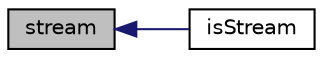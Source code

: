 digraph "stream"
{
  bgcolor="transparent";
  edge [fontname="Helvetica",fontsize="10",labelfontname="Helvetica",labelfontsize="10"];
  node [fontname="Helvetica",fontsize="10",shape=record];
  rankdir="LR";
  Node1 [label="stream",height=0.2,width=0.4,color="black", fillcolor="grey75", style="filled", fontcolor="black"];
  Node1 -> Node2 [dir="back",color="midnightblue",fontsize="10",style="solid",fontname="Helvetica"];
  Node2 [label="isStream",height=0.2,width=0.4,color="black",URL="$a02007.html#ace9fd8110363e0f4e3afe8f688253825",tooltip="Return true because this entry is a stream. "];
}
